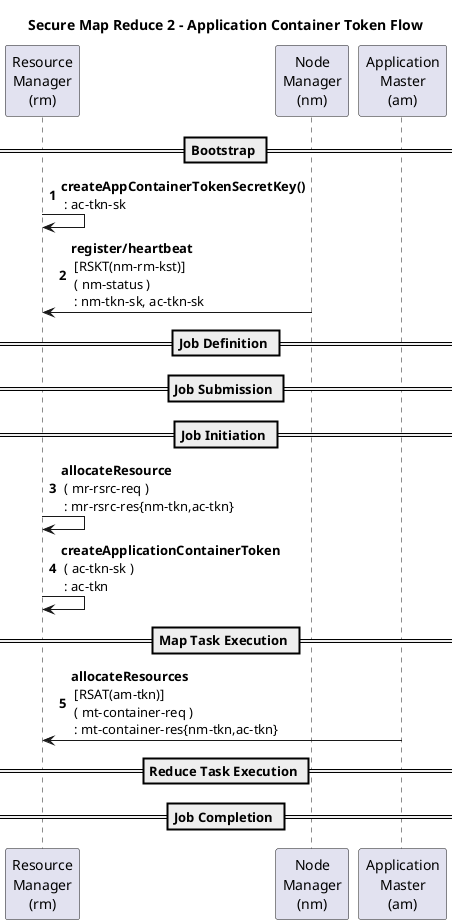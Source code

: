 @startuml
title Secure Map Reduce 2 - Application Container Token Flow
autonumber
'hide footbox

'participant "Client\n(c)" as C
participant "Resource\nManager\n(rm)" as RM
'participant "History\nServer\n(hs)" as HS
participant "Node\nManager\n(nm)" as NM
'participant "Shuffle\nService\n(ss)" as SS
participant "Application\nMaster\n(am)" as AM
'participant "Client\nService\n(cs)" as CS
'participant "Application\nContainer\n(ac)" as AC #red
'participant "Task\n(t)" as T #orange
'participant "File\nSystem\n(fs)" as FS
'participant "Name\nNode\n(nn)" as NN
'participant "Data\nNode\n(dn)" as DN
'participant "Kerberos\nKDC" as KDC

'note over C,KDC #green: QUESTION ?

== Bootstrap ==
RM->RM:<b>createAppContainerTokenSecretKey()\n : ac-tkn-sk
NM->RM:<b>register/heartbeat\n [RSKT(nm-rm-kst)]\n ( nm-status )\n : nm-tkn-sk, ac-tkn-sk

== Job Definition ==

== Job Submission ==

== Job Initiation ==
RM->RM: <b>allocateResource\n ( mr-rsrc-req )\n : mr-rsrc-res{nm-tkn,ac-tkn}
RM->RM: <b>createApplicationContainerToken\n ( ac-tkn-sk )\n : ac-tkn

== Map Task Execution ==
AM->RM: <b>allocateResources\n [RSAT(am-tkn)]\n ( mt-container-req )\n : mt-container-res{nm-tkn,ac-tkn}

== Reduce Task Execution ==

== Job Completion ==

@enduml